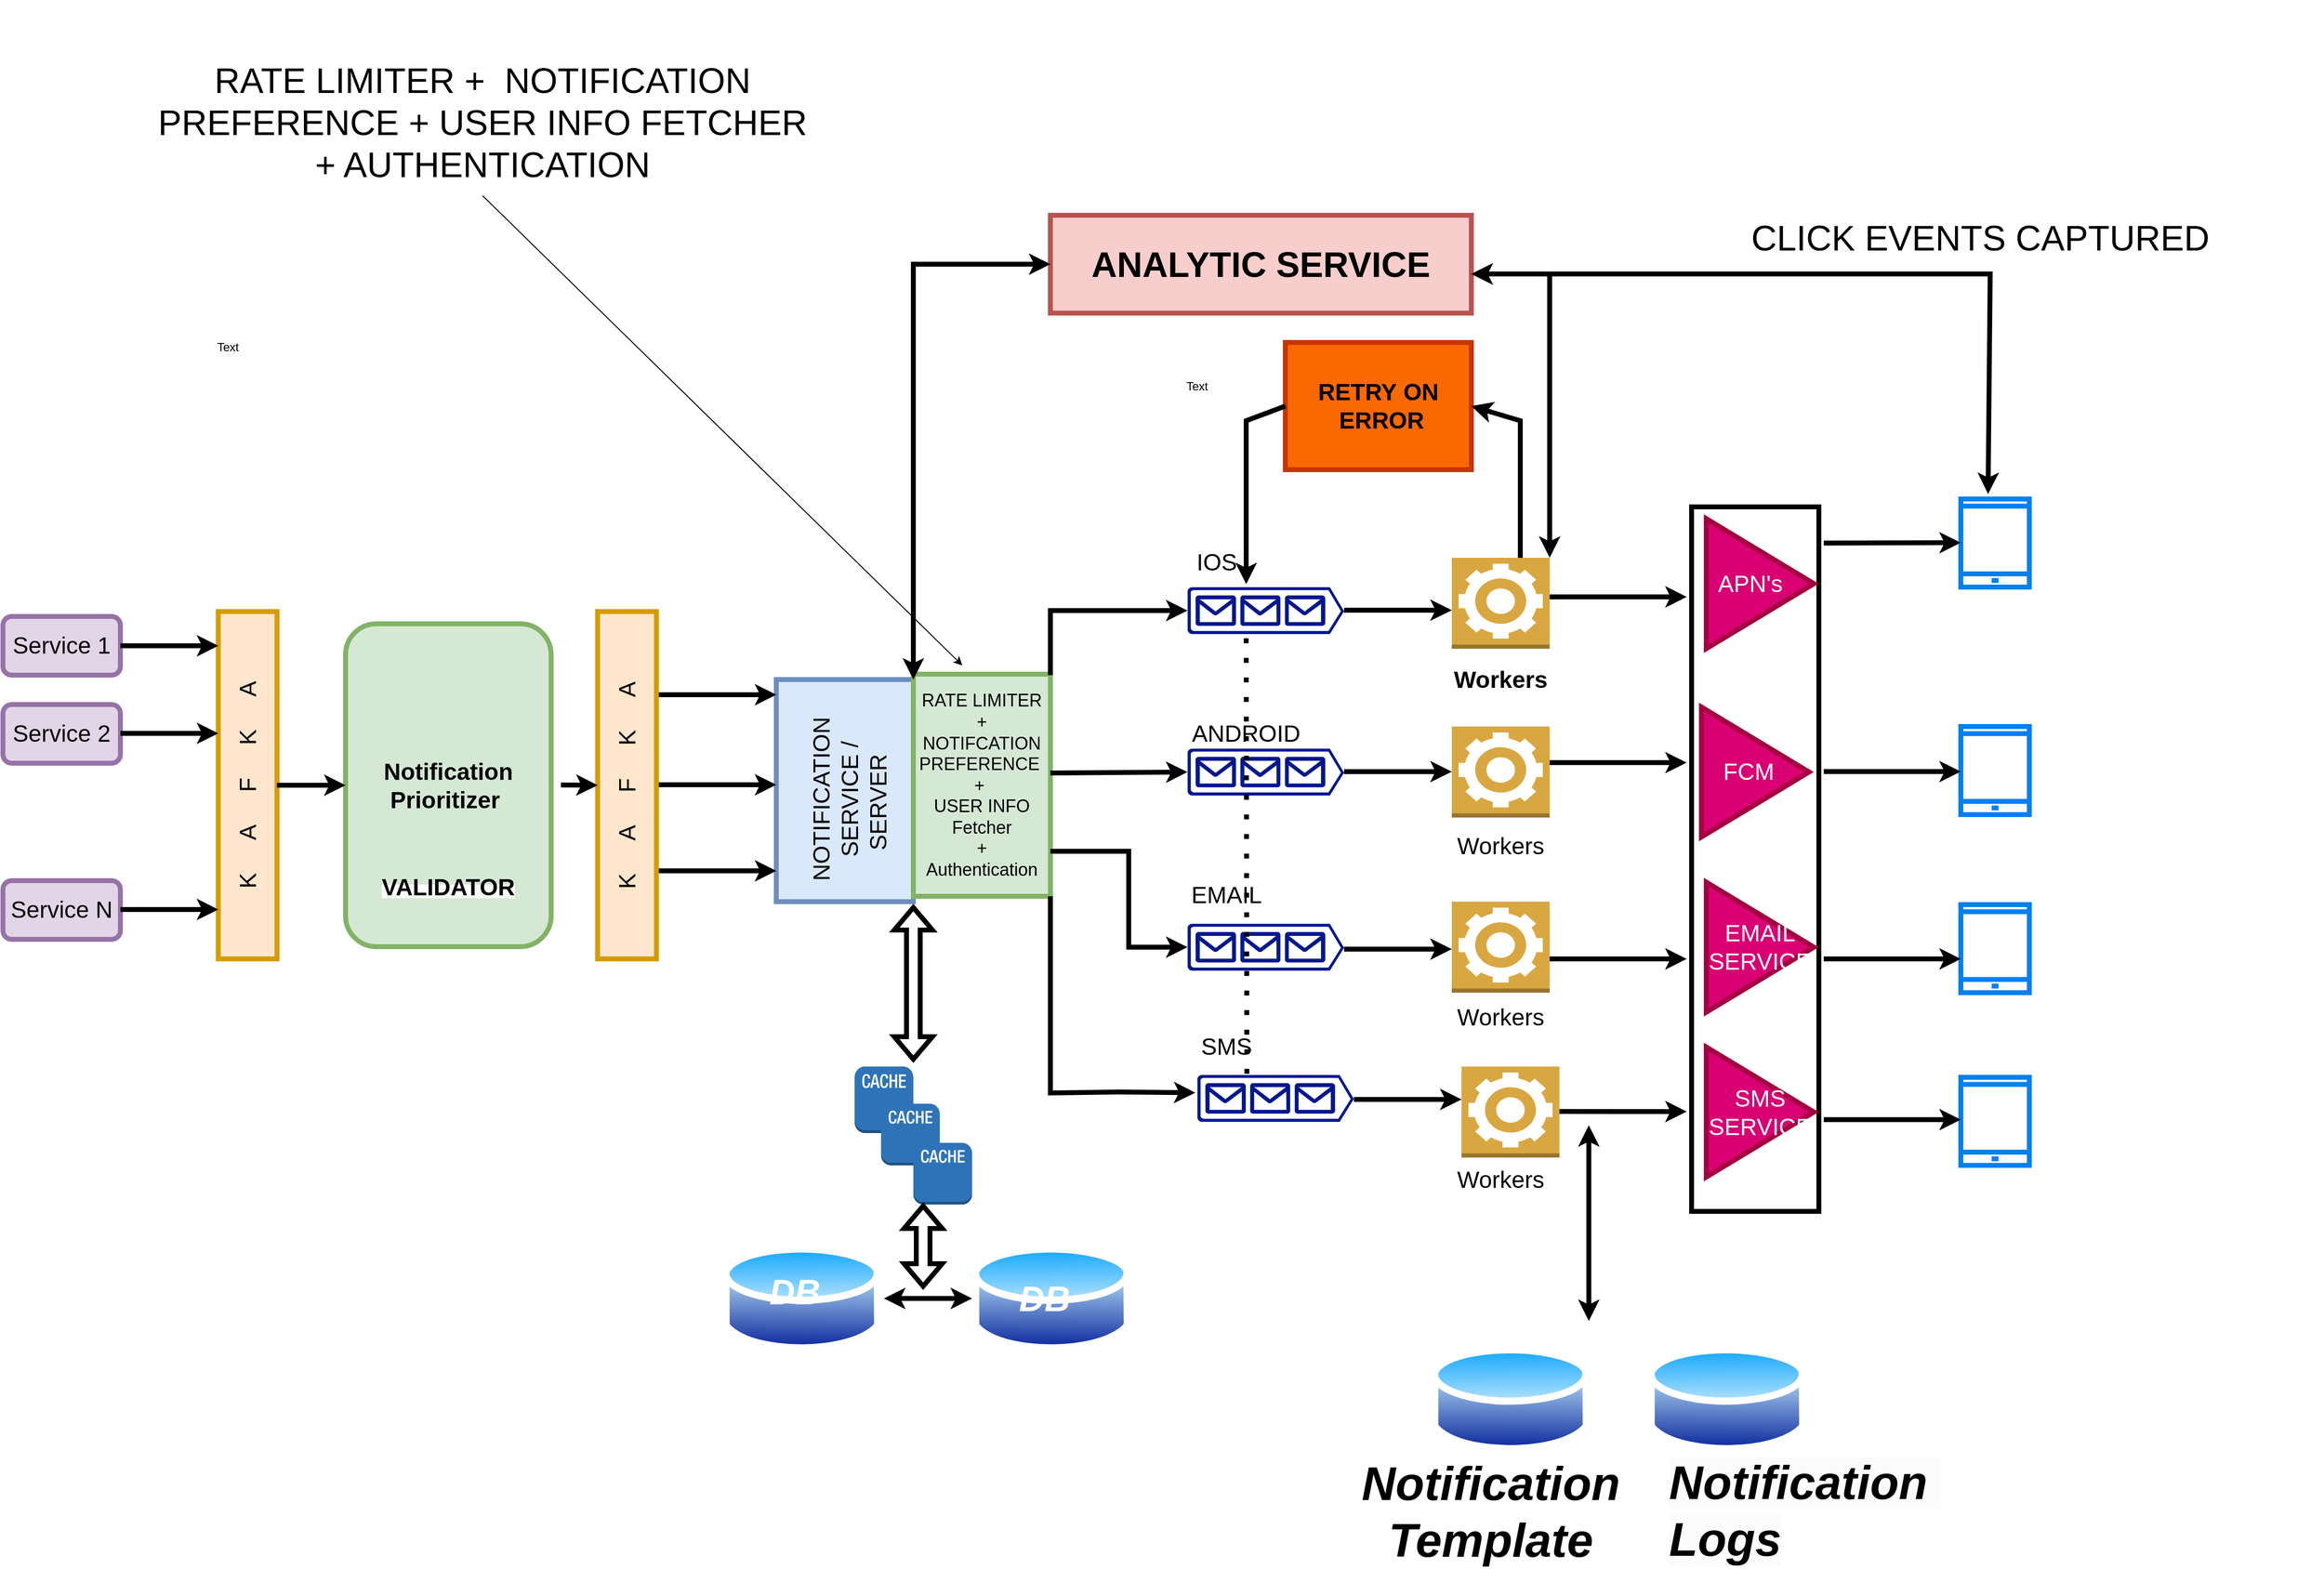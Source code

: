 <mxfile version="24.7.7">
  <diagram name="Page-1" id="4N_55ABV_aK4ivOVy2B4">
    <mxGraphModel dx="3714" dy="2922" grid="1" gridSize="10" guides="1" tooltips="1" connect="1" arrows="1" fold="1" page="1" pageScale="1" pageWidth="827" pageHeight="1169" math="0" shadow="0">
      <root>
        <mxCell id="0" />
        <mxCell id="1" parent="0" />
        <mxCell id="l6wvhNopdkESr6-qBpRT-1" value="&lt;font style=&quot;font-size: 24px;&quot;&gt;Service 1&lt;/font&gt;" style="rounded=1;whiteSpace=wrap;html=1;fillColor=#e1d5e7;strokeColor=#9673a6;strokeWidth=5;" vertex="1" parent="1">
          <mxGeometry x="-70" y="160" width="120" height="60" as="geometry" />
        </mxCell>
        <mxCell id="l6wvhNopdkESr6-qBpRT-2" value="&lt;font style=&quot;font-size: 24px;&quot;&gt;Service 2&lt;/font&gt;" style="rounded=1;whiteSpace=wrap;html=1;fillColor=#e1d5e7;strokeColor=#9673a6;strokeWidth=5;" vertex="1" parent="1">
          <mxGeometry x="-70" y="250" width="120" height="60" as="geometry" />
        </mxCell>
        <mxCell id="l6wvhNopdkESr6-qBpRT-3" value="&lt;font style=&quot;font-size: 24px;&quot;&gt;Service N&lt;/font&gt;" style="rounded=1;whiteSpace=wrap;html=1;fillColor=#e1d5e7;strokeColor=#9673a6;strokeWidth=5;" vertex="1" parent="1">
          <mxGeometry x="-70" y="430" width="120" height="60" as="geometry" />
        </mxCell>
        <mxCell id="l6wvhNopdkESr6-qBpRT-4" value="&lt;font style=&quot;font-size: 24px;&quot;&gt;K&amp;nbsp; &amp;nbsp; &amp;nbsp;A&amp;nbsp; &amp;nbsp; &amp;nbsp;F&amp;nbsp; &amp;nbsp; &amp;nbsp;K&amp;nbsp; &amp;nbsp; &amp;nbsp;A&lt;/font&gt;" style="rounded=0;whiteSpace=wrap;html=1;rotation=-90;fillColor=#ffe6cc;strokeColor=#d79b00;strokeWidth=5;" vertex="1" parent="1">
          <mxGeometry x="2.5" y="302.5" width="355" height="60" as="geometry" />
        </mxCell>
        <mxCell id="l6wvhNopdkESr6-qBpRT-5" value="" style="endArrow=classic;html=1;rounded=0;strokeWidth=5;" edge="1" parent="1">
          <mxGeometry width="50" height="50" relative="1" as="geometry">
            <mxPoint x="50" y="190" as="sourcePoint" />
            <mxPoint x="150" y="190" as="targetPoint" />
          </mxGeometry>
        </mxCell>
        <mxCell id="l6wvhNopdkESr6-qBpRT-6" value="" style="endArrow=classic;html=1;rounded=0;strokeWidth=5;" edge="1" parent="1">
          <mxGeometry width="50" height="50" relative="1" as="geometry">
            <mxPoint x="50" y="279.47" as="sourcePoint" />
            <mxPoint x="150" y="279.47" as="targetPoint" />
          </mxGeometry>
        </mxCell>
        <mxCell id="l6wvhNopdkESr6-qBpRT-7" value="" style="endArrow=classic;html=1;rounded=0;strokeWidth=5;" edge="1" parent="1">
          <mxGeometry width="50" height="50" relative="1" as="geometry">
            <mxPoint x="50" y="459.47" as="sourcePoint" />
            <mxPoint x="150" y="459.47" as="targetPoint" />
          </mxGeometry>
        </mxCell>
        <mxCell id="l6wvhNopdkESr6-qBpRT-8" value="&lt;font style=&quot;font-size: 24px;&quot;&gt;K&amp;nbsp; &amp;nbsp; &amp;nbsp;A&amp;nbsp; &amp;nbsp; &amp;nbsp;F&amp;nbsp; &amp;nbsp; &amp;nbsp;K&amp;nbsp; &amp;nbsp; &amp;nbsp;A&lt;/font&gt;" style="rounded=0;whiteSpace=wrap;html=1;rotation=-90;fillColor=#ffe6cc;strokeColor=#d79b00;strokeWidth=5;" vertex="1" parent="1">
          <mxGeometry x="390" y="302.5" width="355" height="60" as="geometry" />
        </mxCell>
        <mxCell id="l6wvhNopdkESr6-qBpRT-9" value="&lt;font style=&quot;font-size: 24px;&quot;&gt;&lt;b&gt;Notification Prioritizer&amp;nbsp;&lt;/b&gt;&lt;/font&gt;" style="rounded=1;whiteSpace=wrap;html=1;fillColor=#d5e8d4;strokeColor=#82b366;strokeWidth=5;" vertex="1" parent="1">
          <mxGeometry x="280" y="167.5" width="210" height="330" as="geometry" />
        </mxCell>
        <mxCell id="l6wvhNopdkESr6-qBpRT-10" value="" style="rounded=0;whiteSpace=wrap;html=1;fillColor=#dae8fc;strokeColor=#6c8ebf;strokeWidth=5;" vertex="1" parent="1">
          <mxGeometry x="720" y="224.5" width="140" height="227" as="geometry" />
        </mxCell>
        <mxCell id="l6wvhNopdkESr6-qBpRT-11" value="&lt;span style=&quot;font-size: 18px;&quot;&gt;RATE LIMITER +&lt;br&gt;NOTIFCATION PREFERENCE&amp;nbsp;&lt;/span&gt;&lt;div&gt;&lt;span style=&quot;font-size: 18px;&quot;&gt;+&amp;nbsp;&lt;/span&gt;&lt;/div&gt;&lt;div&gt;&lt;span style=&quot;font-size: 18px;&quot;&gt;USER INFO Fetcher&lt;/span&gt;&lt;/div&gt;&lt;div&gt;&lt;span style=&quot;font-size: 18px;&quot;&gt;+&lt;/span&gt;&lt;/div&gt;&lt;div&gt;&lt;span style=&quot;font-size: 18px;&quot;&gt;Authentication&lt;/span&gt;&lt;/div&gt;" style="rounded=0;whiteSpace=wrap;html=1;fillColor=#d5e8d4;strokeColor=#82b366;strokeWidth=5;" vertex="1" parent="1">
          <mxGeometry x="860" y="219" width="140" height="227" as="geometry" />
        </mxCell>
        <mxCell id="l6wvhNopdkESr6-qBpRT-12" value="" style="image;aspect=fixed;perimeter=ellipsePerimeter;html=1;align=center;shadow=0;dashed=0;spacingTop=3;image=img/lib/active_directory/database.svg;strokeWidth=5;" vertex="1" parent="1">
          <mxGeometry x="665" y="797" width="162.16" height="120" as="geometry" />
        </mxCell>
        <mxCell id="l6wvhNopdkESr6-qBpRT-13" value="" style="outlineConnect=0;dashed=0;verticalLabelPosition=bottom;verticalAlign=top;align=center;html=1;shape=mxgraph.aws3.cache_node;fillColor=#2E73B8;gradientColor=none;strokeWidth=5;" vertex="1" parent="1">
          <mxGeometry x="800" y="620" width="60" height="68" as="geometry" />
        </mxCell>
        <mxCell id="l6wvhNopdkESr6-qBpRT-14" value="" style="outlineConnect=0;dashed=0;verticalLabelPosition=bottom;verticalAlign=top;align=center;html=1;shape=mxgraph.aws3.cache_node;fillColor=#2E73B8;gradientColor=none;strokeWidth=5;" vertex="1" parent="1">
          <mxGeometry x="827" y="658" width="60" height="63" as="geometry" />
        </mxCell>
        <mxCell id="l6wvhNopdkESr6-qBpRT-15" value="" style="outlineConnect=0;dashed=0;verticalLabelPosition=bottom;verticalAlign=top;align=center;html=1;shape=mxgraph.aws3.cache_node;fillColor=#2E73B8;gradientColor=none;strokeWidth=5;" vertex="1" parent="1">
          <mxGeometry x="860" y="698" width="60" height="63" as="geometry" />
        </mxCell>
        <mxCell id="l6wvhNopdkESr6-qBpRT-16" value="" style="image;aspect=fixed;perimeter=ellipsePerimeter;html=1;align=center;shadow=0;dashed=0;spacingTop=3;image=img/lib/active_directory/database.svg;strokeWidth=5;" vertex="1" parent="1">
          <mxGeometry x="920" y="797" width="162.16" height="120" as="geometry" />
        </mxCell>
        <mxCell id="l6wvhNopdkESr6-qBpRT-17" value="" style="shape=flexArrow;endArrow=classic;startArrow=classic;html=1;rounded=0;strokeWidth=5;" edge="1" parent="1">
          <mxGeometry width="100" height="100" relative="1" as="geometry">
            <mxPoint x="860" y="615" as="sourcePoint" />
            <mxPoint x="860" y="455" as="targetPoint" />
          </mxGeometry>
        </mxCell>
        <mxCell id="l6wvhNopdkESr6-qBpRT-18" value="" style="endArrow=classic;startArrow=classic;html=1;rounded=0;entryX=0;entryY=0.5;entryDx=0;entryDy=0;strokeWidth=5;" edge="1" parent="1" target="l6wvhNopdkESr6-qBpRT-16">
          <mxGeometry width="50" height="50" relative="1" as="geometry">
            <mxPoint x="830" y="857" as="sourcePoint" />
            <mxPoint x="900" y="847" as="targetPoint" />
          </mxGeometry>
        </mxCell>
        <mxCell id="l6wvhNopdkESr6-qBpRT-19" value="" style="shape=flexArrow;endArrow=classic;startArrow=classic;html=1;rounded=0;strokeWidth=5;" edge="1" parent="1">
          <mxGeometry width="100" height="100" relative="1" as="geometry">
            <mxPoint x="870" y="847" as="sourcePoint" />
            <mxPoint x="870" y="760" as="targetPoint" />
          </mxGeometry>
        </mxCell>
        <mxCell id="l6wvhNopdkESr6-qBpRT-20" value="" style="endArrow=classic;html=1;rounded=0;strokeWidth=5;" edge="1" parent="1">
          <mxGeometry width="50" height="50" relative="1" as="geometry">
            <mxPoint x="600" y="240" as="sourcePoint" />
            <mxPoint x="720" y="240" as="targetPoint" />
          </mxGeometry>
        </mxCell>
        <mxCell id="l6wvhNopdkESr6-qBpRT-21" value="" style="endArrow=classic;html=1;rounded=0;strokeWidth=5;" edge="1" parent="1">
          <mxGeometry width="50" height="50" relative="1" as="geometry">
            <mxPoint x="600" y="332.05" as="sourcePoint" />
            <mxPoint x="720" y="332.05" as="targetPoint" />
          </mxGeometry>
        </mxCell>
        <mxCell id="l6wvhNopdkESr6-qBpRT-22" value="" style="endArrow=classic;html=1;rounded=0;strokeWidth=5;" edge="1" parent="1">
          <mxGeometry width="50" height="50" relative="1" as="geometry">
            <mxPoint x="600" y="420" as="sourcePoint" />
            <mxPoint x="720" y="420" as="targetPoint" />
          </mxGeometry>
        </mxCell>
        <mxCell id="l6wvhNopdkESr6-qBpRT-23" value="" style="endArrow=classic;html=1;rounded=0;entryX=0;entryY=0.5;entryDx=0;entryDy=0;exitX=0.5;exitY=1;exitDx=0;exitDy=0;strokeWidth=5;" edge="1" parent="1" source="l6wvhNopdkESr6-qBpRT-4" target="l6wvhNopdkESr6-qBpRT-9">
          <mxGeometry width="50" height="50" relative="1" as="geometry">
            <mxPoint x="350" y="330" as="sourcePoint" />
            <mxPoint x="400" y="280" as="targetPoint" />
          </mxGeometry>
        </mxCell>
        <mxCell id="l6wvhNopdkESr6-qBpRT-24" value="" style="endArrow=classic;html=1;rounded=0;entryX=0.5;entryY=0;entryDx=0;entryDy=0;exitX=0.5;exitY=1;exitDx=0;exitDy=0;strokeWidth=5;" edge="1" parent="1" target="l6wvhNopdkESr6-qBpRT-8">
          <mxGeometry width="50" height="50" relative="1" as="geometry">
            <mxPoint x="500" y="332.21" as="sourcePoint" />
            <mxPoint x="530" y="332.21" as="targetPoint" />
          </mxGeometry>
        </mxCell>
        <mxCell id="l6wvhNopdkESr6-qBpRT-25" value="" style="sketch=0;aspect=fixed;pointerEvents=1;shadow=0;dashed=0;html=1;strokeColor=none;labelPosition=center;verticalLabelPosition=bottom;verticalAlign=top;align=center;fillColor=#00188D;shape=mxgraph.azure.queue_generic;strokeWidth=5;" vertex="1" parent="1">
          <mxGeometry x="1140" y="130" width="160" height="48" as="geometry" />
        </mxCell>
        <mxCell id="l6wvhNopdkESr6-qBpRT-26" value="" style="sketch=0;aspect=fixed;pointerEvents=1;shadow=0;dashed=0;html=1;strokeColor=none;labelPosition=center;verticalLabelPosition=bottom;verticalAlign=top;align=center;fillColor=#00188D;shape=mxgraph.azure.queue_generic;strokeWidth=5;" vertex="1" parent="1">
          <mxGeometry x="1140" y="295" width="160" height="48" as="geometry" />
        </mxCell>
        <mxCell id="l6wvhNopdkESr6-qBpRT-27" value="" style="sketch=0;aspect=fixed;pointerEvents=1;shadow=0;dashed=0;html=1;strokeColor=none;labelPosition=center;verticalLabelPosition=bottom;verticalAlign=top;align=center;fillColor=#00188D;shape=mxgraph.azure.queue_generic;strokeWidth=5;" vertex="1" parent="1">
          <mxGeometry x="1140" y="474" width="160" height="48" as="geometry" />
        </mxCell>
        <mxCell id="l6wvhNopdkESr6-qBpRT-28" value="" style="sketch=0;aspect=fixed;pointerEvents=1;shadow=0;dashed=0;html=1;strokeColor=none;labelPosition=center;verticalLabelPosition=bottom;verticalAlign=top;align=center;fillColor=#00188D;shape=mxgraph.azure.queue_generic;strokeWidth=5;" vertex="1" parent="1">
          <mxGeometry x="1150" y="628.5" width="160" height="48" as="geometry" />
        </mxCell>
        <mxCell id="l6wvhNopdkESr6-qBpRT-29" value="&lt;font style=&quot;font-size: 24px;&quot;&gt;IOS&lt;/font&gt;" style="text;html=1;align=center;verticalAlign=middle;whiteSpace=wrap;rounded=0;strokeWidth=5;" vertex="1" parent="1">
          <mxGeometry x="1140" y="90" width="60" height="30" as="geometry" />
        </mxCell>
        <mxCell id="l6wvhNopdkESr6-qBpRT-30" value="&lt;font style=&quot;font-size: 24px;&quot;&gt;ANDROID&lt;/font&gt;" style="text;html=1;align=center;verticalAlign=middle;whiteSpace=wrap;rounded=0;strokeWidth=5;" vertex="1" parent="1">
          <mxGeometry x="1170" y="265" width="60" height="30" as="geometry" />
        </mxCell>
        <mxCell id="l6wvhNopdkESr6-qBpRT-31" value="&lt;font style=&quot;font-size: 24px;&quot;&gt;EMAIL&lt;/font&gt;" style="text;html=1;align=center;verticalAlign=middle;whiteSpace=wrap;rounded=0;strokeWidth=5;" vertex="1" parent="1">
          <mxGeometry x="1150" y="430" width="60" height="30" as="geometry" />
        </mxCell>
        <mxCell id="l6wvhNopdkESr6-qBpRT-32" value="&lt;font style=&quot;font-size: 24px;&quot;&gt;SMS&lt;/font&gt;" style="text;html=1;align=center;verticalAlign=middle;whiteSpace=wrap;rounded=0;strokeWidth=5;" vertex="1" parent="1">
          <mxGeometry x="1150" y="585" width="60" height="30" as="geometry" />
        </mxCell>
        <mxCell id="l6wvhNopdkESr6-qBpRT-33" value="" style="endArrow=classic;html=1;rounded=0;entryX=0;entryY=0.5;entryDx=0;entryDy=0;entryPerimeter=0;strokeWidth=5;" edge="1" parent="1" target="l6wvhNopdkESr6-qBpRT-25">
          <mxGeometry width="50" height="50" relative="1" as="geometry">
            <mxPoint x="1000" y="220" as="sourcePoint" />
            <mxPoint x="990" y="160" as="targetPoint" />
            <Array as="points">
              <mxPoint x="1000" y="154" />
            </Array>
          </mxGeometry>
        </mxCell>
        <mxCell id="l6wvhNopdkESr6-qBpRT-34" value="" style="endArrow=classic;html=1;rounded=0;entryX=0;entryY=0.5;entryDx=0;entryDy=0;entryPerimeter=0;strokeWidth=5;" edge="1" parent="1" target="l6wvhNopdkESr6-qBpRT-26">
          <mxGeometry width="50" height="50" relative="1" as="geometry">
            <mxPoint x="1000" y="320" as="sourcePoint" />
            <mxPoint x="1050" y="270" as="targetPoint" />
          </mxGeometry>
        </mxCell>
        <mxCell id="l6wvhNopdkESr6-qBpRT-35" value="" style="endArrow=classic;html=1;rounded=0;entryX=0;entryY=0.5;entryDx=0;entryDy=0;entryPerimeter=0;strokeWidth=5;" edge="1" parent="1" target="l6wvhNopdkESr6-qBpRT-27">
          <mxGeometry width="50" height="50" relative="1" as="geometry">
            <mxPoint x="1000" y="400" as="sourcePoint" />
            <mxPoint x="1050" y="350" as="targetPoint" />
            <Array as="points">
              <mxPoint x="1080" y="400" />
              <mxPoint x="1080" y="498" />
            </Array>
          </mxGeometry>
        </mxCell>
        <mxCell id="l6wvhNopdkESr6-qBpRT-36" value="" style="endArrow=classic;html=1;rounded=0;entryX=-0.012;entryY=0.379;entryDx=0;entryDy=0;entryPerimeter=0;strokeWidth=5;" edge="1" parent="1" target="l6wvhNopdkESr6-qBpRT-28">
          <mxGeometry width="50" height="50" relative="1" as="geometry">
            <mxPoint x="1000" y="446" as="sourcePoint" />
            <mxPoint x="1150.0" y="642.068" as="targetPoint" />
            <Array as="points">
              <mxPoint x="1000" y="647" />
              <mxPoint x="1070.16" y="646" />
            </Array>
          </mxGeometry>
        </mxCell>
        <mxCell id="l6wvhNopdkESr6-qBpRT-37" value="" style="outlineConnect=0;dashed=0;verticalLabelPosition=bottom;verticalAlign=top;align=center;html=1;shape=mxgraph.aws3.worker;fillColor=#D9A741;gradientColor=none;strokeWidth=5;" vertex="1" parent="1">
          <mxGeometry x="1410" y="100" width="100" height="93" as="geometry" />
        </mxCell>
        <mxCell id="l6wvhNopdkESr6-qBpRT-38" value="" style="rounded=0;whiteSpace=wrap;html=1;rotation=90;strokeWidth=5;" vertex="1" parent="1">
          <mxGeometry x="1360" y="343" width="720" height="130" as="geometry" />
        </mxCell>
        <mxCell id="l6wvhNopdkESr6-qBpRT-39" value="" style="outlineConnect=0;dashed=0;verticalLabelPosition=bottom;verticalAlign=top;align=center;html=1;shape=mxgraph.aws3.worker;fillColor=#D9A741;gradientColor=none;strokeWidth=5;" vertex="1" parent="1">
          <mxGeometry x="1410" y="272.5" width="100" height="93" as="geometry" />
        </mxCell>
        <mxCell id="l6wvhNopdkESr6-qBpRT-40" value="" style="outlineConnect=0;dashed=0;verticalLabelPosition=bottom;verticalAlign=top;align=center;html=1;shape=mxgraph.aws3.worker;fillColor=#D9A741;gradientColor=none;strokeWidth=5;" vertex="1" parent="1">
          <mxGeometry x="1410" y="451.5" width="100" height="93" as="geometry" />
        </mxCell>
        <mxCell id="l6wvhNopdkESr6-qBpRT-41" value="" style="outlineConnect=0;dashed=0;verticalLabelPosition=bottom;verticalAlign=top;align=center;html=1;shape=mxgraph.aws3.worker;fillColor=#D9A741;gradientColor=none;strokeWidth=5;" vertex="1" parent="1">
          <mxGeometry x="1420" y="620" width="100" height="93" as="geometry" />
        </mxCell>
        <mxCell id="l6wvhNopdkESr6-qBpRT-42" value="&lt;font style=&quot;font-size: 24px;&quot;&gt;&lt;b&gt;Workers&lt;/b&gt;&lt;/font&gt;" style="text;html=1;align=center;verticalAlign=middle;whiteSpace=wrap;rounded=0;strokeWidth=5;" vertex="1" parent="1">
          <mxGeometry x="1430" y="210" width="60" height="30" as="geometry" />
        </mxCell>
        <mxCell id="l6wvhNopdkESr6-qBpRT-43" value="&lt;font style=&quot;font-size: 24px;&quot;&gt;Workers&lt;/font&gt;" style="text;html=1;align=center;verticalAlign=middle;whiteSpace=wrap;rounded=0;strokeWidth=5;" vertex="1" parent="1">
          <mxGeometry x="1430" y="380" width="60" height="30" as="geometry" />
        </mxCell>
        <mxCell id="l6wvhNopdkESr6-qBpRT-44" value="&lt;font style=&quot;font-size: 24px;&quot;&gt;Workers&lt;/font&gt;" style="text;html=1;align=center;verticalAlign=middle;whiteSpace=wrap;rounded=0;strokeWidth=5;" vertex="1" parent="1">
          <mxGeometry x="1430" y="721" width="60" height="30" as="geometry" />
        </mxCell>
        <mxCell id="l6wvhNopdkESr6-qBpRT-45" value="&lt;font style=&quot;font-size: 24px;&quot;&gt;Workers&lt;/font&gt;" style="text;html=1;align=center;verticalAlign=middle;whiteSpace=wrap;rounded=0;strokeWidth=5;" vertex="1" parent="1">
          <mxGeometry x="1430" y="555" width="60" height="30" as="geometry" />
        </mxCell>
        <mxCell id="l6wvhNopdkESr6-qBpRT-46" value="" style="endArrow=classic;html=1;rounded=0;strokeWidth=5;" edge="1" parent="1">
          <mxGeometry width="50" height="50" relative="1" as="geometry">
            <mxPoint x="1300" y="153.58" as="sourcePoint" />
            <mxPoint x="1410" y="153.58" as="targetPoint" />
          </mxGeometry>
        </mxCell>
        <mxCell id="l6wvhNopdkESr6-qBpRT-47" value="" style="endArrow=classic;html=1;rounded=0;strokeWidth=5;" edge="1" parent="1">
          <mxGeometry width="50" height="50" relative="1" as="geometry">
            <mxPoint x="1310" y="653.58" as="sourcePoint" />
            <mxPoint x="1420" y="653.58" as="targetPoint" />
          </mxGeometry>
        </mxCell>
        <mxCell id="l6wvhNopdkESr6-qBpRT-48" value="" style="endArrow=classic;html=1;rounded=0;strokeWidth=5;" edge="1" parent="1">
          <mxGeometry width="50" height="50" relative="1" as="geometry">
            <mxPoint x="1300" y="500" as="sourcePoint" />
            <mxPoint x="1410" y="500" as="targetPoint" />
          </mxGeometry>
        </mxCell>
        <mxCell id="l6wvhNopdkESr6-qBpRT-49" value="" style="endArrow=classic;html=1;rounded=0;strokeWidth=5;" edge="1" parent="1">
          <mxGeometry width="50" height="50" relative="1" as="geometry">
            <mxPoint x="1300" y="318.58" as="sourcePoint" />
            <mxPoint x="1410" y="318.58" as="targetPoint" />
          </mxGeometry>
        </mxCell>
        <mxCell id="l6wvhNopdkESr6-qBpRT-50" value="&lt;font style=&quot;font-size: 24px;&quot;&gt;&lt;b&gt;&lt;font style=&quot;&quot;&gt;RETRY&amp;nbsp;&lt;/font&gt;&lt;span style=&quot;background-color: initial;&quot;&gt;ON&lt;/span&gt;&lt;/b&gt;&lt;/font&gt;&lt;div&gt;&lt;font style=&quot;font-size: 24px;&quot;&gt;&lt;b&gt;&lt;span style=&quot;background-color: initial;&quot;&gt;&amp;nbsp;&lt;/span&gt;&lt;span style=&quot;background-color: initial;&quot;&gt;ERROR&lt;/span&gt;&lt;/b&gt;&lt;/font&gt;&lt;/div&gt;" style="rounded=0;whiteSpace=wrap;html=1;strokeWidth=5;fillColor=#fa6800;strokeColor=#C73500;fontColor=#000000;" vertex="1" parent="1">
          <mxGeometry x="1240" y="-120" width="190" height="130" as="geometry" />
        </mxCell>
        <mxCell id="l6wvhNopdkESr6-qBpRT-51" value="" style="endArrow=classic;html=1;rounded=0;entryX=1;entryY=0.5;entryDx=0;entryDy=0;strokeWidth=5;" edge="1" parent="1" target="l6wvhNopdkESr6-qBpRT-50">
          <mxGeometry width="50" height="50" relative="1" as="geometry">
            <mxPoint x="1480" y="100" as="sourcePoint" />
            <mxPoint x="1480" y="-40" as="targetPoint" />
            <Array as="points">
              <mxPoint x="1480" y="-40" />
            </Array>
          </mxGeometry>
        </mxCell>
        <mxCell id="l6wvhNopdkESr6-qBpRT-52" value="" style="endArrow=classic;html=1;rounded=0;exitX=0;exitY=0.5;exitDx=0;exitDy=0;strokeWidth=5;" edge="1" parent="1" source="l6wvhNopdkESr6-qBpRT-50">
          <mxGeometry width="50" height="50" relative="1" as="geometry">
            <mxPoint x="1150" as="sourcePoint" />
            <mxPoint x="1200" y="127" as="targetPoint" />
            <Array as="points">
              <mxPoint x="1200" y="-40" />
            </Array>
          </mxGeometry>
        </mxCell>
        <mxCell id="l6wvhNopdkESr6-qBpRT-53" value="" style="endArrow=none;dashed=1;html=1;dashPattern=1 3;strokeWidth=5;rounded=0;exitX=0.317;exitY=-0.023;exitDx=0;exitDy=0;exitPerimeter=0;" edge="1" parent="1" source="l6wvhNopdkESr6-qBpRT-28">
          <mxGeometry width="50" height="50" relative="1" as="geometry">
            <mxPoint x="1150" y="230" as="sourcePoint" />
            <mxPoint x="1200" y="180" as="targetPoint" />
          </mxGeometry>
        </mxCell>
        <mxCell id="l6wvhNopdkESr6-qBpRT-54" value="&lt;font style=&quot;font-size: 24px;&quot;&gt;APN&#39;s&amp;nbsp; &amp;nbsp;&lt;/font&gt;" style="triangle;whiteSpace=wrap;html=1;strokeWidth=5;fillColor=#d80073;fontColor=#ffffff;strokeColor=#A50040;" vertex="1" parent="1">
          <mxGeometry x="1670" y="60" width="110" height="133" as="geometry" />
        </mxCell>
        <mxCell id="l6wvhNopdkESr6-qBpRT-55" value="&lt;span style=&quot;font-size: 24px;&quot;&gt;FCM&amp;nbsp;&amp;nbsp;&lt;/span&gt;" style="triangle;whiteSpace=wrap;html=1;strokeWidth=5;fillColor=#d80073;fontColor=#ffffff;strokeColor=#A50040;" vertex="1" parent="1">
          <mxGeometry x="1665" y="252.5" width="110" height="133" as="geometry" />
        </mxCell>
        <mxCell id="l6wvhNopdkESr6-qBpRT-56" value="&lt;span style=&quot;font-size: 24px;&quot;&gt;SMS SERVICE&lt;/span&gt;" style="triangle;whiteSpace=wrap;html=1;strokeWidth=5;fillColor=#d80073;fontColor=#ffffff;strokeColor=#A50040;" vertex="1" parent="1">
          <mxGeometry x="1670" y="600" width="110" height="133" as="geometry" />
        </mxCell>
        <mxCell id="l6wvhNopdkESr6-qBpRT-57" value="&lt;span style=&quot;font-size: 24px;&quot;&gt;EMAIL&lt;/span&gt;&lt;div&gt;&lt;span style=&quot;font-size: 24px;&quot;&gt;SERVICE&lt;/span&gt;&lt;/div&gt;" style="triangle;whiteSpace=wrap;html=1;strokeWidth=5;fillColor=#d80073;fontColor=#ffffff;strokeColor=#A50040;" vertex="1" parent="1">
          <mxGeometry x="1670" y="431.5" width="110" height="133" as="geometry" />
        </mxCell>
        <mxCell id="l6wvhNopdkESr6-qBpRT-58" value="" style="html=1;verticalLabelPosition=bottom;align=center;labelBackgroundColor=#ffffff;verticalAlign=top;strokeWidth=5;strokeColor=#0080F0;shadow=0;dashed=0;shape=mxgraph.ios7.icons.smartphone;" vertex="1" parent="1">
          <mxGeometry x="1930" y="40" width="70" height="90" as="geometry" />
        </mxCell>
        <mxCell id="l6wvhNopdkESr6-qBpRT-59" value="" style="html=1;verticalLabelPosition=bottom;align=center;labelBackgroundColor=#ffffff;verticalAlign=top;strokeWidth=5;strokeColor=#0080F0;shadow=0;dashed=0;shape=mxgraph.ios7.icons.smartphone;" vertex="1" parent="1">
          <mxGeometry x="1930" y="272.5" width="70" height="90" as="geometry" />
        </mxCell>
        <mxCell id="l6wvhNopdkESr6-qBpRT-60" value="" style="html=1;verticalLabelPosition=bottom;align=center;labelBackgroundColor=#ffffff;verticalAlign=top;strokeWidth=5;strokeColor=#0080F0;shadow=0;dashed=0;shape=mxgraph.ios7.icons.smartphone;" vertex="1" parent="1">
          <mxGeometry x="1930" y="454.5" width="70" height="90" as="geometry" />
        </mxCell>
        <mxCell id="l6wvhNopdkESr6-qBpRT-61" value="" style="html=1;verticalLabelPosition=bottom;align=center;labelBackgroundColor=#ffffff;verticalAlign=top;strokeWidth=5;strokeColor=#0080F0;shadow=0;dashed=0;shape=mxgraph.ios7.icons.smartphone;" vertex="1" parent="1">
          <mxGeometry x="1930" y="631" width="70" height="90" as="geometry" />
        </mxCell>
        <mxCell id="l6wvhNopdkESr6-qBpRT-62" value="" style="endArrow=classic;html=1;rounded=0;strokeWidth=5;" edge="1" parent="1">
          <mxGeometry width="50" height="50" relative="1" as="geometry">
            <mxPoint x="1510" y="140" as="sourcePoint" />
            <mxPoint x="1650" y="140" as="targetPoint" />
          </mxGeometry>
        </mxCell>
        <mxCell id="l6wvhNopdkESr6-qBpRT-63" value="" style="endArrow=classic;html=1;rounded=0;strokeWidth=5;" edge="1" parent="1">
          <mxGeometry width="50" height="50" relative="1" as="geometry">
            <mxPoint x="1510" y="309.41" as="sourcePoint" />
            <mxPoint x="1650" y="309.41" as="targetPoint" />
          </mxGeometry>
        </mxCell>
        <mxCell id="l6wvhNopdkESr6-qBpRT-64" value="" style="endArrow=classic;html=1;rounded=0;strokeWidth=5;" edge="1" parent="1">
          <mxGeometry width="50" height="50" relative="1" as="geometry">
            <mxPoint x="1510" y="510" as="sourcePoint" />
            <mxPoint x="1650" y="510" as="targetPoint" />
          </mxGeometry>
        </mxCell>
        <mxCell id="l6wvhNopdkESr6-qBpRT-65" value="" style="endArrow=classic;html=1;rounded=0;strokeWidth=5;" edge="1" parent="1">
          <mxGeometry width="50" height="50" relative="1" as="geometry">
            <mxPoint x="1520" y="665.91" as="sourcePoint" />
            <mxPoint x="1650" y="666" as="targetPoint" />
          </mxGeometry>
        </mxCell>
        <mxCell id="l6wvhNopdkESr6-qBpRT-66" value="" style="endArrow=classic;html=1;rounded=0;strokeWidth=5;" edge="1" parent="1">
          <mxGeometry width="50" height="50" relative="1" as="geometry">
            <mxPoint x="1790" y="85" as="sourcePoint" />
            <mxPoint x="1930" y="84.64" as="targetPoint" />
          </mxGeometry>
        </mxCell>
        <mxCell id="l6wvhNopdkESr6-qBpRT-67" value="" style="endArrow=classic;html=1;rounded=0;strokeWidth=5;" edge="1" parent="1">
          <mxGeometry width="50" height="50" relative="1" as="geometry">
            <mxPoint x="1790" y="318.55" as="sourcePoint" />
            <mxPoint x="1930" y="318.55" as="targetPoint" />
          </mxGeometry>
        </mxCell>
        <mxCell id="l6wvhNopdkESr6-qBpRT-68" value="" style="endArrow=classic;html=1;rounded=0;strokeWidth=5;" edge="1" parent="1">
          <mxGeometry width="50" height="50" relative="1" as="geometry">
            <mxPoint x="1790" y="674.23" as="sourcePoint" />
            <mxPoint x="1930" y="674.23" as="targetPoint" />
          </mxGeometry>
        </mxCell>
        <mxCell id="l6wvhNopdkESr6-qBpRT-69" value="" style="endArrow=classic;html=1;rounded=0;strokeWidth=5;" edge="1" parent="1">
          <mxGeometry width="50" height="50" relative="1" as="geometry">
            <mxPoint x="1790" y="510.0" as="sourcePoint" />
            <mxPoint x="1930" y="510.0" as="targetPoint" />
          </mxGeometry>
        </mxCell>
        <mxCell id="l6wvhNopdkESr6-qBpRT-70" value="&lt;font style=&quot;font-size: 36px;&quot;&gt;&lt;b style=&quot;&quot;&gt;&lt;font style=&quot;&quot;&gt;ANALYTIC &lt;/font&gt;SERVICE&lt;/b&gt;&lt;/font&gt;" style="rounded=0;whiteSpace=wrap;html=1;strokeWidth=5;fillColor=#f8cecc;strokeColor=#b85450;" vertex="1" parent="1">
          <mxGeometry x="1000" y="-250" width="430" height="100" as="geometry" />
        </mxCell>
        <mxCell id="l6wvhNopdkESr6-qBpRT-71" value="" style="endArrow=classic;startArrow=classic;html=1;rounded=0;entryX=0;entryY=0.5;entryDx=0;entryDy=0;exitX=1;exitY=0;exitDx=0;exitDy=0;strokeWidth=5;" edge="1" parent="1" source="l6wvhNopdkESr6-qBpRT-10" target="l6wvhNopdkESr6-qBpRT-70">
          <mxGeometry width="50" height="50" relative="1" as="geometry">
            <mxPoint x="810" y="180" as="sourcePoint" />
            <mxPoint x="810" y="-200" as="targetPoint" />
            <Array as="points">
              <mxPoint x="860" y="-200" />
            </Array>
          </mxGeometry>
        </mxCell>
        <mxCell id="l6wvhNopdkESr6-qBpRT-72" value="" style="endArrow=classic;startArrow=classic;html=1;rounded=0;entryX=1;entryY=0;entryDx=0;entryDy=0;entryPerimeter=0;strokeWidth=5;" edge="1" parent="1" target="l6wvhNopdkESr6-qBpRT-37">
          <mxGeometry width="50" height="50" relative="1" as="geometry">
            <mxPoint x="1430" y="-190" as="sourcePoint" />
            <mxPoint x="1480" y="-240" as="targetPoint" />
            <Array as="points">
              <mxPoint x="1510" y="-190" />
            </Array>
          </mxGeometry>
        </mxCell>
        <mxCell id="l6wvhNopdkESr6-qBpRT-73" value="" style="endArrow=classic;startArrow=classic;html=1;rounded=0;entryX=0.398;entryY=-0.057;entryDx=0;entryDy=0;entryPerimeter=0;strokeWidth=5;" edge="1" parent="1" target="l6wvhNopdkESr6-qBpRT-58">
          <mxGeometry width="50" height="50" relative="1" as="geometry">
            <mxPoint x="1430" y="-190" as="sourcePoint" />
            <mxPoint x="1480" y="-240" as="targetPoint" />
            <Array as="points">
              <mxPoint x="1960" y="-190" />
            </Array>
          </mxGeometry>
        </mxCell>
        <mxCell id="l6wvhNopdkESr6-qBpRT-74" value="" style="image;aspect=fixed;perimeter=ellipsePerimeter;html=1;align=center;shadow=0;dashed=0;spacingTop=3;image=img/lib/active_directory/database.svg;strokeWidth=5;" vertex="1" parent="1">
          <mxGeometry x="1388.92" y="900" width="162.16" height="120" as="geometry" />
        </mxCell>
        <mxCell id="l6wvhNopdkESr6-qBpRT-75" value="&lt;font style=&quot;font-size: 48px;&quot;&gt;&lt;b style=&quot;&quot;&gt;&lt;i style=&quot;&quot;&gt;Notification Template&lt;/i&gt;&lt;/b&gt;&lt;/font&gt;" style="text;html=1;align=center;verticalAlign=middle;whiteSpace=wrap;rounded=0;strokeWidth=5;" vertex="1" parent="1">
          <mxGeometry x="1420" y="1060" width="60" height="30" as="geometry" />
        </mxCell>
        <mxCell id="l6wvhNopdkESr6-qBpRT-76" value="" style="image;aspect=fixed;perimeter=ellipsePerimeter;html=1;align=center;shadow=0;dashed=0;spacingTop=3;image=img/lib/active_directory/database.svg;strokeWidth=5;" vertex="1" parent="1">
          <mxGeometry x="1610" y="900" width="162.16" height="120" as="geometry" />
        </mxCell>
        <mxCell id="l6wvhNopdkESr6-qBpRT-77" value="&lt;font color=&quot;#ffffff&quot; style=&quot;font-size: 36px;&quot;&gt;&lt;b style=&quot;&quot;&gt;&lt;i style=&quot;&quot;&gt;DB&lt;/i&gt;&lt;/b&gt;&lt;/font&gt;" style="text;html=1;align=center;verticalAlign=middle;whiteSpace=wrap;rounded=0;strokeWidth=5;" vertex="1" parent="1">
          <mxGeometry x="651" y="810" width="176.08" height="80" as="geometry" />
        </mxCell>
        <mxCell id="l6wvhNopdkESr6-qBpRT-78" value="" style="endArrow=classic;startArrow=classic;html=1;rounded=0;strokeWidth=5;" edge="1" parent="1">
          <mxGeometry width="50" height="50" relative="1" as="geometry">
            <mxPoint x="1550" y="880" as="sourcePoint" />
            <mxPoint x="1550" y="680" as="targetPoint" />
          </mxGeometry>
        </mxCell>
        <mxCell id="l6wvhNopdkESr6-qBpRT-79" value="&lt;b style=&quot;forced-color-adjust: none; color: rgb(0, 0, 0); font-family: Helvetica; font-style: normal; font-variant-ligatures: normal; font-variant-caps: normal; letter-spacing: normal; orphans: 2; text-align: center; text-indent: 0px; text-transform: none; widows: 2; word-spacing: 0px; -webkit-text-stroke-width: 0px; white-space: normal; background-color: rgb(251, 251, 251); text-decoration-thickness: initial; text-decoration-style: initial; text-decoration-color: initial;&quot;&gt;&lt;font style=&quot;font-size: 24px;&quot;&gt;VALIDATOR&lt;/font&gt;&lt;/b&gt;" style="text;html=1;align=center;verticalAlign=middle;whiteSpace=wrap;rounded=0;" vertex="1" parent="1">
          <mxGeometry x="330" y="421.5" width="110" height="30" as="geometry" />
        </mxCell>
        <mxCell id="l6wvhNopdkESr6-qBpRT-80" value="&lt;font style=&quot;font-size: 24px;&quot;&gt;NOTIFICATION SERVICE / SERVER&amp;nbsp;&lt;/font&gt;" style="text;html=1;align=center;verticalAlign=middle;whiteSpace=wrap;rounded=0;rotation=-90;" vertex="1" parent="1">
          <mxGeometry x="760" y="330" width="70" height="33" as="geometry" />
        </mxCell>
        <mxCell id="l6wvhNopdkESr6-qBpRT-81" value="&lt;font color=&quot;#ffffff&quot; style=&quot;font-size: 36px;&quot;&gt;&lt;b style=&quot;&quot;&gt;&lt;i style=&quot;&quot;&gt;DB&lt;/i&gt;&lt;/b&gt;&lt;/font&gt;" style="text;html=1;align=center;verticalAlign=middle;whiteSpace=wrap;rounded=0;strokeWidth=5;" vertex="1" parent="1">
          <mxGeometry x="906.08" y="817" width="176.08" height="80" as="geometry" />
        </mxCell>
        <mxCell id="l6wvhNopdkESr6-qBpRT-82" value="&lt;b style=&quot;forced-color-adjust: none; color: rgb(0, 0, 0); font-family: Helvetica; font-size: 48px; font-style: normal; font-variant-ligatures: normal; font-variant-caps: normal; letter-spacing: normal; orphans: 2; text-align: center; text-indent: 0px; text-transform: none; widows: 2; word-spacing: 0px; -webkit-text-stroke-width: 0px; white-space: normal; background-color: rgb(251, 251, 251); text-decoration-thickness: initial; text-decoration-style: initial; text-decoration-color: initial;&quot;&gt;&lt;i style=&quot;forced-color-adjust: none;&quot;&gt;Notification&amp;nbsp;&lt;/i&gt;&lt;/b&gt;&lt;div&gt;&lt;b style=&quot;forced-color-adjust: none; color: rgb(0, 0, 0); font-family: Helvetica; font-size: 48px; font-style: normal; font-variant-ligatures: normal; font-variant-caps: normal; letter-spacing: normal; orphans: 2; text-align: center; text-indent: 0px; text-transform: none; widows: 2; word-spacing: 0px; -webkit-text-stroke-width: 0px; white-space: normal; background-color: rgb(251, 251, 251); text-decoration-thickness: initial; text-decoration-style: initial; text-decoration-color: initial;&quot;&gt;&lt;i style=&quot;forced-color-adjust: none;&quot;&gt;Logs&lt;/i&gt;&lt;/b&gt;&lt;/div&gt;" style="text;whiteSpace=wrap;html=1;" vertex="1" parent="1">
          <mxGeometry x="1630" y="1010" width="520" height="80" as="geometry" />
        </mxCell>
        <mxCell id="l6wvhNopdkESr6-qBpRT-83" value="Text" style="text;html=1;align=center;verticalAlign=middle;whiteSpace=wrap;rounded=0;" vertex="1" parent="1">
          <mxGeometry x="1120" y="-90" width="60" height="30" as="geometry" />
        </mxCell>
        <mxCell id="l6wvhNopdkESr6-qBpRT-85" value="&lt;font style=&quot;font-size: 36px;&quot;&gt;RATE LIMITER +&amp;nbsp; NOTIFICATION PREFERENCE + USER INFO FETCHER&lt;/font&gt;&lt;div&gt;&lt;font style=&quot;font-size: 36px;&quot;&gt;+ AUTHENTICATION&lt;/font&gt;&lt;/div&gt;" style="text;html=1;align=center;verticalAlign=middle;whiteSpace=wrap;rounded=0;" vertex="1" parent="1">
          <mxGeometry x="70" y="-470" width="700" height="250" as="geometry" />
        </mxCell>
        <mxCell id="l6wvhNopdkESr6-qBpRT-86" value="Text" style="text;html=1;align=center;verticalAlign=middle;whiteSpace=wrap;rounded=0;" vertex="1" parent="1">
          <mxGeometry x="130" y="-130" width="60" height="30" as="geometry" />
        </mxCell>
        <mxCell id="l6wvhNopdkESr6-qBpRT-89" value="" style="endArrow=classic;html=1;rounded=0;" edge="1" parent="1">
          <mxGeometry width="50" height="50" relative="1" as="geometry">
            <mxPoint x="420" y="-270" as="sourcePoint" />
            <mxPoint x="910" y="210" as="targetPoint" />
          </mxGeometry>
        </mxCell>
        <mxCell id="l6wvhNopdkESr6-qBpRT-90" value="&lt;span style=&quot;font-size: 36px;&quot;&gt;CLICK EVENTS CAPTURED&lt;/span&gt;&lt;div&gt;&lt;span style=&quot;font-size: 36px;&quot;&gt;&lt;br&gt;&lt;/span&gt;&lt;/div&gt;" style="text;html=1;align=center;verticalAlign=middle;whiteSpace=wrap;rounded=0;" vertex="1" parent="1">
          <mxGeometry x="1600" y="-330" width="700" height="250" as="geometry" />
        </mxCell>
      </root>
    </mxGraphModel>
  </diagram>
</mxfile>
